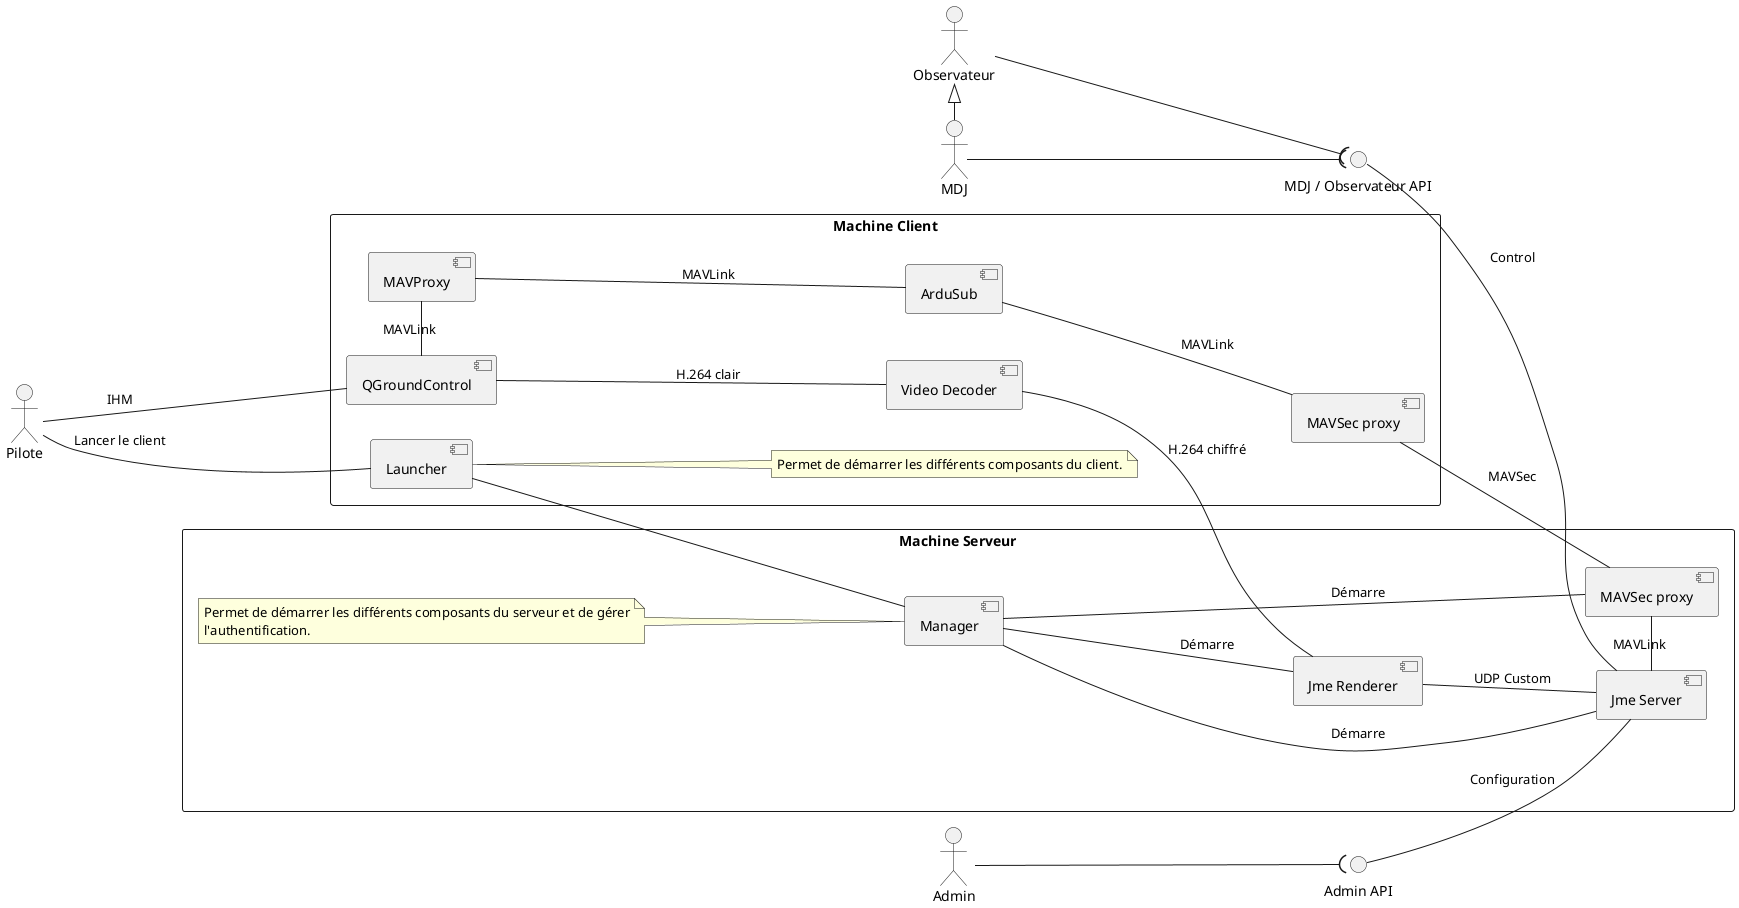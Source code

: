 @startuml

left to right direction

actor Admin
actor Pilote
actor Observateur
actor MDJ

MDJ -left-|> Observateur

rectangle "Machine Client" {
    component Launcher
    component "Video Decoder" as VideoDecoder
    component QGroundControl
    component MAVProxy
    component ArduSub
    component "MAVSec proxy" as SecProxy1

    Pilote -- QGroundControl : IHM
    Pilote -- Launcher : Lancer le client
    note right of Launcher
        Permet de démarrer les différents composants du client.
    end note
    QGroundControl -left- MAVProxy : MAVLink
    MAVProxy -- ArduSub : MAVLink
    ArduSub -- SecProxy1 : MAVLink
}

interface "MDJ / Observateur API" as MDJAPI
interface "Admin API" as AdminClient

rectangle "Machine Serveur" {
    component "MAVSec proxy" as SecProxy2
    component "Video Decoder" as JmeRenderer
    component "Jme Renderer" as JmeRenderer
    component "Jme Server" as JmeServer
    component "Manager" as Manager

    SecProxy2 -left- JmeServer : MAVLink
    JmeRenderer -- JmeServer : UDP Custom
    MDJAPI -- JmeServer : Control
    AdminClient -- JmeServer : Configuration
    Manager -- JmeServer : Démarre
    Manager -- JmeRenderer : Démarre
    Manager -- SecProxy2 : Démarre
    Launcher -- Manager


    note left of Manager
        Permet de démarrer les différents composants du serveur et de gérer
        l'authentification.
    end note
}

SecProxy1 -- SecProxy2 : MAVSec
QGroundControl -- VideoDecoder : H.264 clair
VideoDecoder -- JmeRenderer : H.264 chiffré
Admin --( AdminClient
Observateur --( MDJAPI
MDJ --( MDJAPI

@enduml

